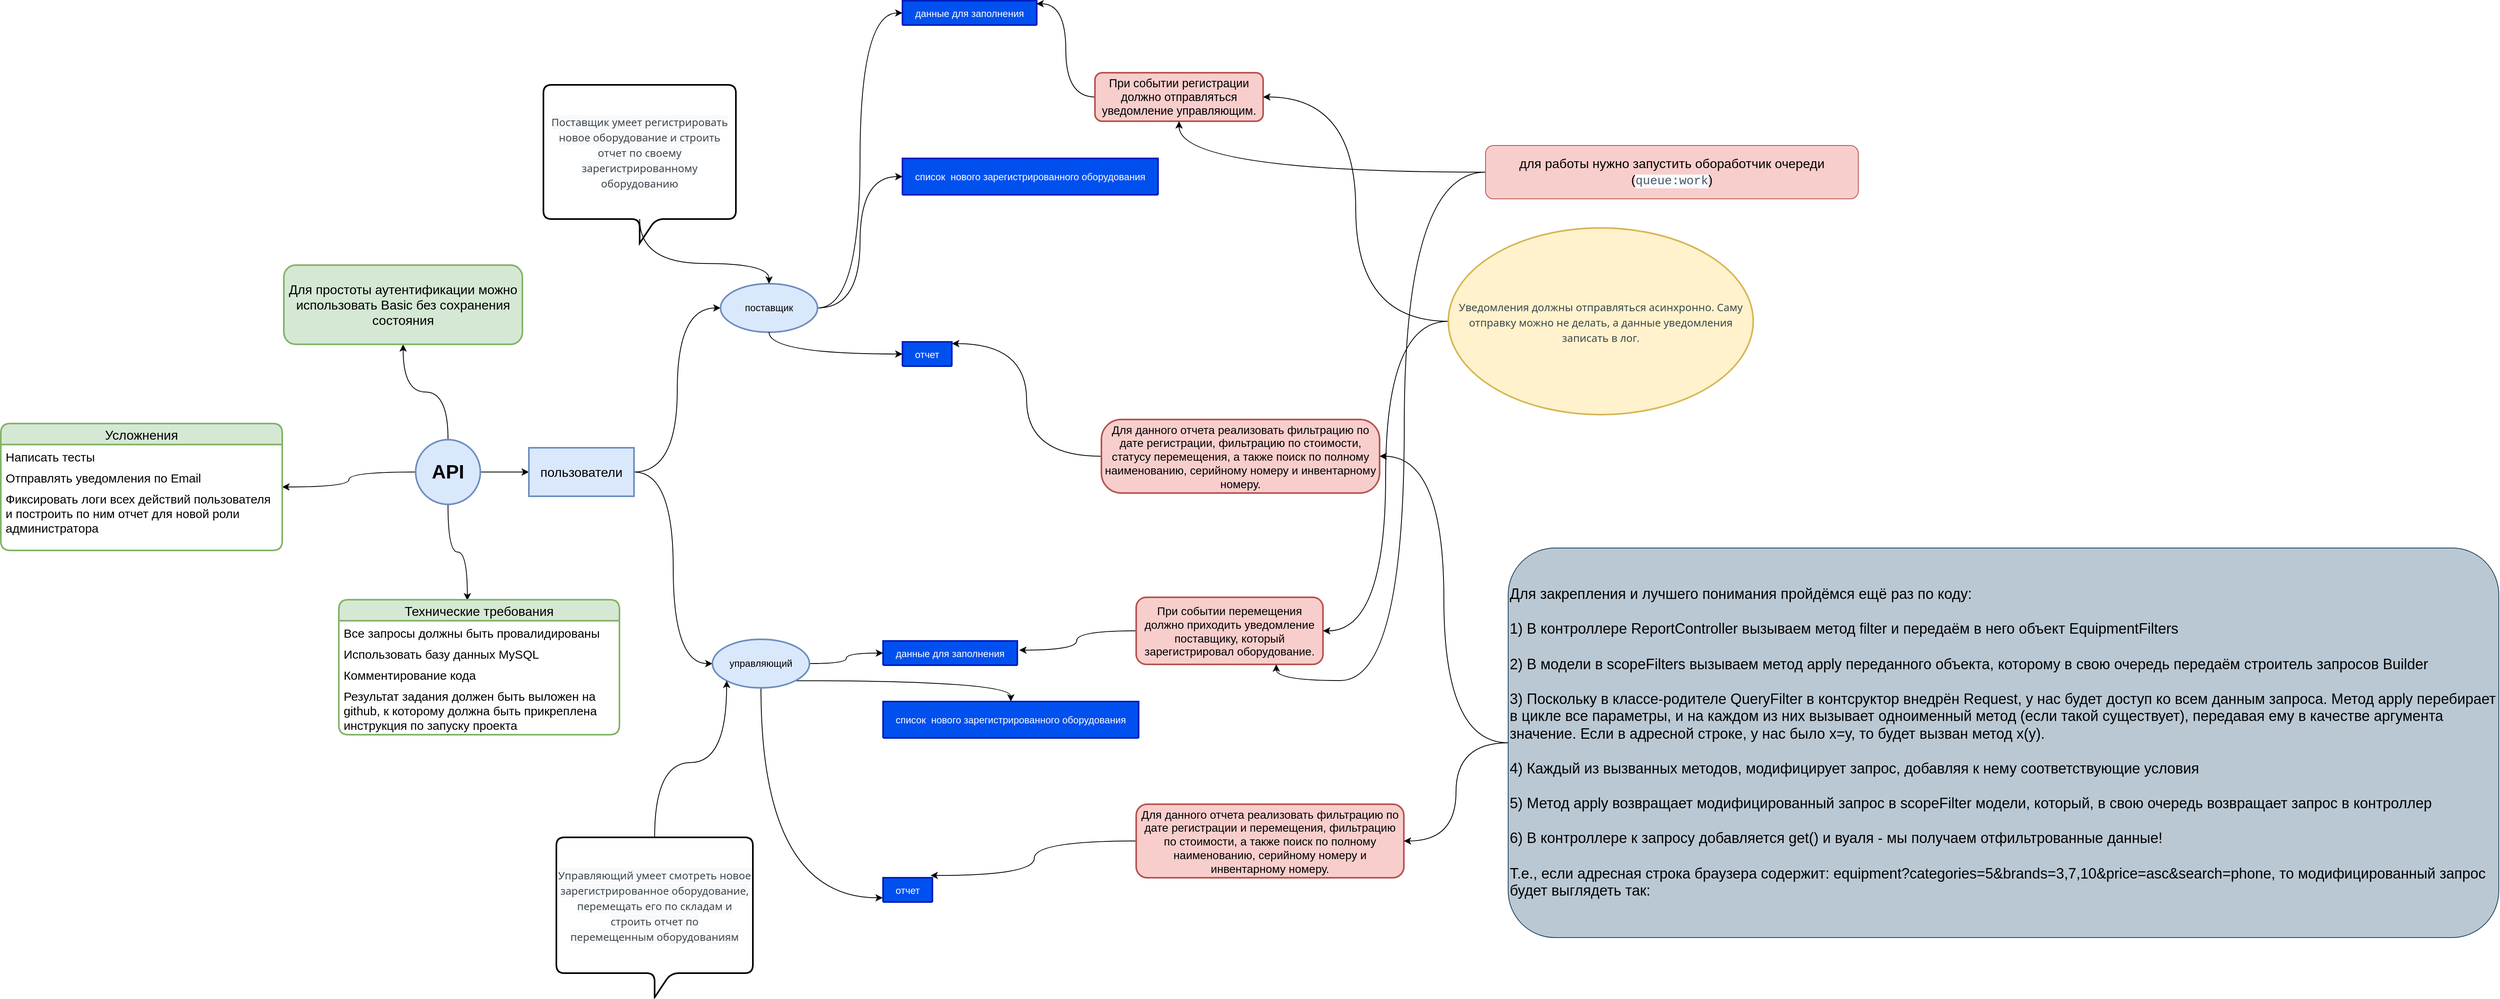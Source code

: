<mxfile version="15.0.6" type="github">
  <diagram id="6a731a19-8d31-9384-78a2-239565b7b9f0" name="Page-1">
    <mxGraphModel dx="1262" dy="926" grid="0" gridSize="10" guides="1" tooltips="1" connect="1" arrows="1" fold="1" page="0" pageScale="1" pageWidth="1169" pageHeight="827" background="none" math="0" shadow="0">
      <root>
        <mxCell id="0" />
        <mxCell id="1" parent="0" />
        <mxCell id="dYOBeLBx3Amch_ermyEQ-1635" value="отчет" style="swimlane;fontStyle=0;childLayout=stackLayout;horizontal=1;startSize=30;horizontalStack=0;resizeParent=1;resizeParentMax=0;resizeLast=0;collapsible=1;marginBottom=0;strokeWidth=2;glass=0;shadow=0;rounded=1;fillColor=#0050ef;strokeColor=#001DBC;comic=0;treeMoving=0;treeFolding=0;spacing=2;verticalAlign=middle;align=center;fontFamily=Helvetica;fontColor=#ffffff;" parent="1" vertex="1" collapsed="1">
          <mxGeometry x="992" y="159" width="61" height="30" as="geometry">
            <mxRectangle x="992" y="159" width="190" height="210" as="alternateBounds" />
          </mxGeometry>
        </mxCell>
        <mxCell id="dYOBeLBx3Amch_ermyEQ-1636" value="Полное наименование" style="text;strokeColor=none;fillColor=none;align=left;verticalAlign=top;spacingLeft=4;spacingRight=4;overflow=hidden;rotatable=0;points=[[0,0.5],[1,0.5]];portConstraint=eastwest;" parent="dYOBeLBx3Amch_ermyEQ-1635" vertex="1">
          <mxGeometry y="30" width="61" height="26" as="geometry" />
        </mxCell>
        <mxCell id="dYOBeLBx3Amch_ermyEQ-1637" value="Стоимость" style="text;strokeColor=none;fillColor=none;align=left;verticalAlign=middle;spacingLeft=4;spacingRight=4;overflow=hidden;rotatable=0;points=[[0,0.5],[1,0.5]];portConstraint=eastwest;" parent="dYOBeLBx3Amch_ermyEQ-1635" vertex="1">
          <mxGeometry y="56" width="61" height="26" as="geometry" />
        </mxCell>
        <mxCell id="dYOBeLBx3Amch_ermyEQ-1638" value="Серийный номер" style="text;strokeColor=none;fillColor=none;align=left;verticalAlign=middle;spacingLeft=4;spacingRight=4;overflow=hidden;rotatable=0;points=[[0,0.5],[1,0.5]];portConstraint=eastwest;" parent="dYOBeLBx3Amch_ermyEQ-1635" vertex="1">
          <mxGeometry y="82" width="61" height="32" as="geometry" />
        </mxCell>
        <mxCell id="dYOBeLBx3Amch_ermyEQ-1639" value="Инвентарный номер" style="text;strokeColor=none;fillColor=none;align=left;verticalAlign=top;spacingLeft=4;spacingRight=4;overflow=hidden;rotatable=0;points=[[0,0.5],[1,0.5]];portConstraint=eastwest;" parent="dYOBeLBx3Amch_ermyEQ-1635" vertex="1">
          <mxGeometry y="114" width="61" height="32" as="geometry" />
        </mxCell>
        <mxCell id="dYOBeLBx3Amch_ermyEQ-1640" value="Дата регистрации" style="text;strokeColor=none;fillColor=none;align=left;verticalAlign=top;spacingLeft=4;spacingRight=4;overflow=hidden;rotatable=0;points=[[0,0.5],[1,0.5]];portConstraint=eastwest;" parent="dYOBeLBx3Amch_ermyEQ-1635" vertex="1">
          <mxGeometry y="146" width="61" height="32" as="geometry" />
        </mxCell>
        <mxCell id="dYOBeLBx3Amch_ermyEQ-1642" value="Статус перемещения" style="text;strokeColor=none;fillColor=none;align=left;verticalAlign=top;spacingLeft=4;spacingRight=4;overflow=hidden;rotatable=0;points=[[0,0.5],[1,0.5]];portConstraint=eastwest;" parent="dYOBeLBx3Amch_ermyEQ-1635" vertex="1">
          <mxGeometry y="178" width="61" height="32" as="geometry" />
        </mxCell>
        <mxCell id="dYOBeLBx3Amch_ermyEQ-1557" value="" style="edgeStyle=orthogonalEdgeStyle;rounded=0;orthogonalLoop=1;jettySize=auto;html=1;" parent="1" source="dYOBeLBx3Amch_ermyEQ-1542" target="dYOBeLBx3Amch_ermyEQ-1556" edge="1">
          <mxGeometry relative="1" as="geometry" />
        </mxCell>
        <mxCell id="dYOBeLBx3Amch_ermyEQ-1665" style="edgeStyle=orthogonalEdgeStyle;curved=1;rounded=0;orthogonalLoop=1;jettySize=auto;html=1;fontFamily=Helvetica;fontSize=16;entryX=0.458;entryY=0.005;entryDx=0;entryDy=0;entryPerimeter=0;" parent="1" source="dYOBeLBx3Amch_ermyEQ-1542" target="dYOBeLBx3Amch_ermyEQ-1667" edge="1">
          <mxGeometry relative="1" as="geometry">
            <mxPoint x="430" y="442" as="targetPoint" />
          </mxGeometry>
        </mxCell>
        <mxCell id="dYOBeLBx3Amch_ermyEQ-1678" style="edgeStyle=orthogonalEdgeStyle;curved=1;rounded=0;orthogonalLoop=1;jettySize=auto;html=1;fontFamily=Helvetica;fontSize=15;" parent="1" source="dYOBeLBx3Amch_ermyEQ-1542" target="dYOBeLBx3Amch_ermyEQ-1673" edge="1">
          <mxGeometry relative="1" as="geometry" />
        </mxCell>
        <mxCell id="dYOBeLBx3Amch_ermyEQ-1680" style="edgeStyle=orthogonalEdgeStyle;curved=1;rounded=0;orthogonalLoop=1;jettySize=auto;html=1;fontFamily=Helvetica;fontSize=16;" parent="1" source="dYOBeLBx3Amch_ermyEQ-1542" target="dYOBeLBx3Amch_ermyEQ-1679" edge="1">
          <mxGeometry relative="1" as="geometry" />
        </mxCell>
        <mxCell id="dYOBeLBx3Amch_ermyEQ-1542" value="&lt;b&gt;&lt;font style=&quot;font-size: 24px&quot;&gt;API&lt;/font&gt;&lt;/b&gt;" style="ellipse;whiteSpace=wrap;html=1;aspect=fixed;strokeWidth=2;perimeterSpacing=1;fillColor=#dae8fc;strokeColor=#6c8ebf;" parent="1" vertex="1">
          <mxGeometry x="390" y="280" width="80" height="80" as="geometry" />
        </mxCell>
        <mxCell id="dYOBeLBx3Amch_ermyEQ-1567" style="edgeStyle=orthogonalEdgeStyle;rounded=0;orthogonalLoop=1;jettySize=auto;html=1;entryX=0;entryY=0.5;entryDx=0;entryDy=0;curved=1;" parent="1" source="dYOBeLBx3Amch_ermyEQ-1556" target="dYOBeLBx3Amch_ermyEQ-1566" edge="1">
          <mxGeometry relative="1" as="geometry" />
        </mxCell>
        <mxCell id="dYOBeLBx3Amch_ermyEQ-1573" style="edgeStyle=orthogonalEdgeStyle;curved=1;rounded=0;orthogonalLoop=1;jettySize=auto;html=1;entryX=0;entryY=0.5;entryDx=0;entryDy=0;" parent="1" source="dYOBeLBx3Amch_ermyEQ-1556" target="dYOBeLBx3Amch_ermyEQ-1562" edge="1">
          <mxGeometry relative="1" as="geometry" />
        </mxCell>
        <mxCell id="dYOBeLBx3Amch_ermyEQ-1556" value="&lt;font style=&quot;font-size: 16px;&quot;&gt;пользователи&lt;/font&gt;" style="whiteSpace=wrap;html=1;strokeColor=#6c8ebf;strokeWidth=2;fillColor=#dae8fc;fontSize=16;" parent="1" vertex="1">
          <mxGeometry x="530" y="290" width="130" height="60" as="geometry" />
        </mxCell>
        <mxCell id="dYOBeLBx3Amch_ermyEQ-1580" style="edgeStyle=orthogonalEdgeStyle;curved=1;rounded=0;orthogonalLoop=1;jettySize=auto;html=1;entryX=0;entryY=0.5;entryDx=0;entryDy=0;" parent="1" source="dYOBeLBx3Amch_ermyEQ-1562" target="dYOBeLBx3Amch_ermyEQ-1578" edge="1">
          <mxGeometry relative="1" as="geometry" />
        </mxCell>
        <mxCell id="dYOBeLBx3Amch_ermyEQ-1622" style="edgeStyle=orthogonalEdgeStyle;curved=1;rounded=0;orthogonalLoop=1;jettySize=auto;html=1;entryX=0;entryY=0.5;entryDx=0;entryDy=0;fontFamily=Helvetica;" parent="1" source="dYOBeLBx3Amch_ermyEQ-1562" target="dYOBeLBx3Amch_ermyEQ-1625" edge="1">
          <mxGeometry relative="1" as="geometry">
            <mxPoint x="957" y="191.0" as="targetPoint" />
          </mxGeometry>
        </mxCell>
        <mxCell id="dYOBeLBx3Amch_ermyEQ-1562" value="поставщик" style="ellipse;whiteSpace=wrap;html=1;strokeColor=#6c8ebf;strokeWidth=2;fillColor=#dae8fc;" parent="1" vertex="1">
          <mxGeometry x="767" y="87" width="120" height="60" as="geometry" />
        </mxCell>
        <mxCell id="dYOBeLBx3Amch_ermyEQ-1651" style="edgeStyle=orthogonalEdgeStyle;curved=1;rounded=0;orthogonalLoop=1;jettySize=auto;html=1;entryX=0;entryY=0.5;entryDx=0;entryDy=0;fontFamily=Helvetica;fontSize=14;" parent="1" source="dYOBeLBx3Amch_ermyEQ-1566" target="dYOBeLBx3Amch_ermyEQ-1646" edge="1">
          <mxGeometry relative="1" as="geometry" />
        </mxCell>
        <mxCell id="dYOBeLBx3Amch_ermyEQ-1661" style="edgeStyle=orthogonalEdgeStyle;curved=1;rounded=0;orthogonalLoop=1;jettySize=auto;html=1;entryX=-0.006;entryY=0.827;entryDx=0;entryDy=0;entryPerimeter=0;fontFamily=Helvetica;fontSize=14;exitX=0.5;exitY=1;exitDx=0;exitDy=0;" parent="1" source="dYOBeLBx3Amch_ermyEQ-1566" target="dYOBeLBx3Amch_ermyEQ-1657" edge="1">
          <mxGeometry relative="1" as="geometry" />
        </mxCell>
        <mxCell id="5Uzj15upSsl0uFou40D1-7" style="edgeStyle=orthogonalEdgeStyle;rounded=0;orthogonalLoop=1;jettySize=auto;html=1;exitX=1;exitY=1;exitDx=0;exitDy=0;curved=1;" parent="1" source="dYOBeLBx3Amch_ermyEQ-1566" target="5Uzj15upSsl0uFou40D1-4" edge="1">
          <mxGeometry relative="1" as="geometry" />
        </mxCell>
        <mxCell id="dYOBeLBx3Amch_ermyEQ-1566" value="управляющий" style="ellipse;whiteSpace=wrap;html=1;strokeColor=#6c8ebf;strokeWidth=2;fillColor=#dae8fc;" parent="1" vertex="1">
          <mxGeometry x="757" y="527" width="120" height="60" as="geometry" />
        </mxCell>
        <mxCell id="dYOBeLBx3Amch_ermyEQ-1576" value="данные для заполнения" style="swimlane;fontStyle=0;childLayout=stackLayout;horizontal=1;startSize=30;horizontalStack=0;resizeParent=1;resizeParentMax=0;resizeLast=0;collapsible=1;marginBottom=0;strokeWidth=2;glass=0;shadow=0;rounded=1;fillColor=#0050ef;strokeColor=#001DBC;comic=0;treeMoving=0;treeFolding=0;spacing=2;verticalAlign=middle;align=center;fontFamily=Helvetica;fontColor=#ffffff;" parent="1" vertex="1" collapsed="1">
          <mxGeometry x="992" y="-263" width="166" height="30" as="geometry">
            <mxRectangle x="992" y="-263" width="190" height="146" as="alternateBounds" />
          </mxGeometry>
        </mxCell>
        <mxCell id="dYOBeLBx3Amch_ermyEQ-1577" value="Полное наименование" style="text;strokeColor=none;fillColor=none;align=left;verticalAlign=top;spacingLeft=4;spacingRight=4;overflow=hidden;rotatable=0;points=[[0,0.5],[1,0.5]];portConstraint=eastwest;" parent="dYOBeLBx3Amch_ermyEQ-1576" vertex="1">
          <mxGeometry y="30" width="166" height="26" as="geometry" />
        </mxCell>
        <mxCell id="dYOBeLBx3Amch_ermyEQ-1578" value="Стоимость" style="text;strokeColor=none;fillColor=none;align=left;verticalAlign=middle;spacingLeft=4;spacingRight=4;overflow=hidden;rotatable=0;points=[[0,0.5],[1,0.5]];portConstraint=eastwest;" parent="dYOBeLBx3Amch_ermyEQ-1576" vertex="1">
          <mxGeometry y="56" width="166" height="26" as="geometry" />
        </mxCell>
        <mxCell id="dYOBeLBx3Amch_ermyEQ-1579" value="Серийный номер" style="text;strokeColor=none;fillColor=none;align=left;verticalAlign=middle;spacingLeft=4;spacingRight=4;overflow=hidden;rotatable=0;points=[[0,0.5],[1,0.5]];portConstraint=eastwest;" parent="dYOBeLBx3Amch_ermyEQ-1576" vertex="1">
          <mxGeometry y="82" width="166" height="32" as="geometry" />
        </mxCell>
        <mxCell id="dYOBeLBx3Amch_ermyEQ-1612" value="Инвентарный номер" style="text;strokeColor=none;fillColor=none;align=left;verticalAlign=top;spacingLeft=4;spacingRight=4;overflow=hidden;rotatable=0;points=[[0,0.5],[1,0.5]];portConstraint=eastwest;" parent="dYOBeLBx3Amch_ermyEQ-1576" vertex="1">
          <mxGeometry y="114" width="166" height="32" as="geometry" />
        </mxCell>
        <mxCell id="dYOBeLBx3Amch_ermyEQ-1620" style="edgeStyle=orthogonalEdgeStyle;curved=1;rounded=0;orthogonalLoop=1;jettySize=auto;html=1;fontFamily=Helvetica;entryX=0.998;entryY=0.12;entryDx=0;entryDy=0;entryPerimeter=0;" parent="1" source="dYOBeLBx3Amch_ermyEQ-1619" target="dYOBeLBx3Amch_ermyEQ-1576" edge="1">
          <mxGeometry relative="1" as="geometry">
            <mxPoint x="1138" y="70" as="targetPoint" />
          </mxGeometry>
        </mxCell>
        <mxCell id="dYOBeLBx3Amch_ermyEQ-1619" value="&lt;p&gt;&lt;span style=&quot;font-size: 14.3px&quot;&gt;При событии регистрации должно отправляться уведомление управляющим.&lt;/span&gt;&lt;/p&gt;" style="whiteSpace=wrap;html=1;rounded=1;shadow=0;glass=0;comic=0;fontFamily=Helvetica;strokeWidth=2;align=center;verticalAlign=middle;strokeColor=#b85450;fillColor=#f8cecc;" parent="1" vertex="1">
          <mxGeometry x="1230" y="-174" width="208" height="60" as="geometry" />
        </mxCell>
        <mxCell id="dYOBeLBx3Amch_ermyEQ-1623" value="список  нового зарегистрированного оборудования" style="swimlane;fontStyle=0;childLayout=stackLayout;horizontal=1;startSize=45;horizontalStack=0;resizeParent=1;resizeParentMax=0;resizeLast=0;collapsible=1;marginBottom=0;strokeWidth=2;glass=0;shadow=0;rounded=1;fillColor=#0050ef;strokeColor=#001DBC;comic=0;treeMoving=0;treeFolding=0;spacing=2;verticalAlign=middle;align=center;fontFamily=Helvetica;whiteSpace=wrap;fontColor=#ffffff;" parent="1" vertex="1" collapsed="1">
          <mxGeometry x="992" y="-68" width="316" height="45" as="geometry">
            <mxRectangle x="992" y="-68" width="234" height="193" as="alternateBounds" />
          </mxGeometry>
        </mxCell>
        <mxCell id="dYOBeLBx3Amch_ermyEQ-1624" value="Полное наименование" style="text;strokeColor=none;fillColor=none;align=left;verticalAlign=top;spacingLeft=4;spacingRight=4;overflow=hidden;rotatable=0;points=[[0,0.5],[1,0.5]];portConstraint=eastwest;" parent="dYOBeLBx3Amch_ermyEQ-1623" vertex="1">
          <mxGeometry y="45" width="316" height="26" as="geometry" />
        </mxCell>
        <mxCell id="dYOBeLBx3Amch_ermyEQ-1625" value="Стоимость" style="text;strokeColor=none;fillColor=none;align=left;verticalAlign=middle;spacingLeft=4;spacingRight=4;overflow=hidden;rotatable=0;points=[[0,0.5],[1,0.5]];portConstraint=eastwest;" parent="dYOBeLBx3Amch_ermyEQ-1623" vertex="1">
          <mxGeometry y="71" width="316" height="26" as="geometry" />
        </mxCell>
        <mxCell id="dYOBeLBx3Amch_ermyEQ-1626" value="Серийный номер" style="text;strokeColor=none;fillColor=none;align=left;verticalAlign=middle;spacingLeft=4;spacingRight=4;overflow=hidden;rotatable=0;points=[[0,0.5],[1,0.5]];portConstraint=eastwest;" parent="dYOBeLBx3Amch_ermyEQ-1623" vertex="1">
          <mxGeometry y="97" width="316" height="32" as="geometry" />
        </mxCell>
        <mxCell id="dYOBeLBx3Amch_ermyEQ-1627" value="Инвентарный номер" style="text;strokeColor=none;fillColor=none;align=left;verticalAlign=top;spacingLeft=4;spacingRight=4;overflow=hidden;rotatable=0;points=[[0,0.5],[1,0.5]];portConstraint=eastwest;" parent="dYOBeLBx3Amch_ermyEQ-1623" vertex="1">
          <mxGeometry y="129" width="316" height="32" as="geometry" />
        </mxCell>
        <mxCell id="dYOBeLBx3Amch_ermyEQ-1629" value="Дата регистрации" style="text;strokeColor=none;fillColor=none;align=left;verticalAlign=top;spacingLeft=4;spacingRight=4;overflow=hidden;rotatable=0;points=[[0,0.5],[1,0.5]];portConstraint=eastwest;" parent="dYOBeLBx3Amch_ermyEQ-1623" vertex="1">
          <mxGeometry y="161" width="316" height="32" as="geometry" />
        </mxCell>
        <mxCell id="dYOBeLBx3Amch_ermyEQ-1641" style="edgeStyle=orthogonalEdgeStyle;curved=1;rounded=0;orthogonalLoop=1;jettySize=auto;html=1;fontFamily=Helvetica;fontSize=14;exitX=0.5;exitY=1;exitDx=0;exitDy=0;entryX=0;entryY=0.5;entryDx=0;entryDy=0;" parent="1" source="dYOBeLBx3Amch_ermyEQ-1562" target="dYOBeLBx3Amch_ermyEQ-1638" edge="1">
          <mxGeometry relative="1" as="geometry">
            <mxPoint x="1149.0" y="347" as="sourcePoint" />
          </mxGeometry>
        </mxCell>
        <mxCell id="dYOBeLBx3Amch_ermyEQ-1644" style="edgeStyle=orthogonalEdgeStyle;curved=1;rounded=0;orthogonalLoop=1;jettySize=auto;html=1;entryX=1.004;entryY=0.071;entryDx=0;entryDy=0;entryPerimeter=0;fontFamily=Helvetica;fontSize=14;" parent="1" source="dYOBeLBx3Amch_ermyEQ-1643" target="dYOBeLBx3Amch_ermyEQ-1635" edge="1">
          <mxGeometry relative="1" as="geometry" />
        </mxCell>
        <mxCell id="dYOBeLBx3Amch_ermyEQ-1643" value="Для данного отчета реализовать фильтрацию по дате регистрации, фильтрацию по стоимости, статусу перемещения, а также поиск по полному наименованию, серийному номеру и инвентарному номеру." style="whiteSpace=wrap;html=1;rounded=1;shadow=0;glass=0;comic=0;fontFamily=Helvetica;fontSize=14;strokeWidth=2;fillColor=#f8cecc;align=center;verticalAlign=middle;strokeColor=#b85450;arcSize=27;" parent="1" vertex="1">
          <mxGeometry x="1238" y="255" width="344" height="91" as="geometry" />
        </mxCell>
        <mxCell id="dYOBeLBx3Amch_ermyEQ-1646" value="данные для заполнения" style="swimlane;fontStyle=0;childLayout=stackLayout;horizontal=1;startSize=30;horizontalStack=0;resizeParent=1;resizeParentMax=0;resizeLast=0;collapsible=1;marginBottom=0;strokeWidth=2;glass=0;shadow=0;rounded=1;fillColor=#0050ef;strokeColor=#001DBC;comic=0;treeMoving=0;treeFolding=0;spacing=2;verticalAlign=middle;align=center;fontFamily=Helvetica;fontColor=#ffffff;" parent="1" vertex="1" collapsed="1">
          <mxGeometry x="968" y="529" width="166" height="30" as="geometry">
            <mxRectangle x="968" y="529" width="190" height="56" as="alternateBounds" />
          </mxGeometry>
        </mxCell>
        <mxCell id="dYOBeLBx3Amch_ermyEQ-1647" value="Склад" style="text;strokeColor=none;fillColor=none;align=left;verticalAlign=top;spacingLeft=4;spacingRight=4;overflow=hidden;rotatable=0;points=[[0,0.5],[1,0.5]];portConstraint=eastwest;" parent="dYOBeLBx3Amch_ermyEQ-1646" vertex="1">
          <mxGeometry y="30" width="166" height="26" as="geometry" />
        </mxCell>
        <mxCell id="dYOBeLBx3Amch_ermyEQ-1653" value="" style="edgeStyle=orthogonalEdgeStyle;curved=1;rounded=0;orthogonalLoop=1;jettySize=auto;html=1;fontFamily=Helvetica;fontSize=14;entryX=1.014;entryY=0.379;entryDx=0;entryDy=0;entryPerimeter=0;" parent="1" source="dYOBeLBx3Amch_ermyEQ-1652" target="dYOBeLBx3Amch_ermyEQ-1646" edge="1">
          <mxGeometry relative="1" as="geometry" />
        </mxCell>
        <mxCell id="dYOBeLBx3Amch_ermyEQ-1652" value="При событии перемещения должно приходить уведомление поставщику, который зарегистрировал оборудование." style="whiteSpace=wrap;html=1;rounded=1;shadow=0;glass=0;comic=0;fontFamily=Helvetica;fontSize=14;strokeWidth=2;fillColor=#f8cecc;align=center;verticalAlign=middle;strokeColor=#b85450;" parent="1" vertex="1">
          <mxGeometry x="1281" y="475" width="231" height="83" as="geometry" />
        </mxCell>
        <mxCell id="dYOBeLBx3Amch_ermyEQ-1654" value="отчет" style="swimlane;fontStyle=0;childLayout=stackLayout;horizontal=1;startSize=30;horizontalStack=0;resizeParent=1;resizeParentMax=0;resizeLast=0;collapsible=1;marginBottom=0;strokeWidth=2;glass=0;shadow=0;rounded=1;fillColor=#0050ef;strokeColor=#001DBC;comic=0;treeMoving=0;treeFolding=0;spacing=2;verticalAlign=middle;align=center;fontFamily=Helvetica;fontColor=#ffffff;" parent="1" vertex="1" collapsed="1">
          <mxGeometry x="968" y="822" width="61" height="30" as="geometry">
            <mxRectangle x="968" y="822" width="190" height="210" as="alternateBounds" />
          </mxGeometry>
        </mxCell>
        <mxCell id="dYOBeLBx3Amch_ermyEQ-1655" value="Полное наименование" style="text;strokeColor=none;fillColor=none;align=left;verticalAlign=top;spacingLeft=4;spacingRight=4;overflow=hidden;rotatable=0;points=[[0,0.5],[1,0.5]];portConstraint=eastwest;" parent="dYOBeLBx3Amch_ermyEQ-1654" vertex="1">
          <mxGeometry y="30" width="61" height="26" as="geometry" />
        </mxCell>
        <mxCell id="dYOBeLBx3Amch_ermyEQ-1656" value="Стоимость" style="text;strokeColor=none;fillColor=none;align=left;verticalAlign=middle;spacingLeft=4;spacingRight=4;overflow=hidden;rotatable=0;points=[[0,0.5],[1,0.5]];portConstraint=eastwest;" parent="dYOBeLBx3Amch_ermyEQ-1654" vertex="1">
          <mxGeometry y="56" width="61" height="26" as="geometry" />
        </mxCell>
        <mxCell id="dYOBeLBx3Amch_ermyEQ-1657" value="Серийный номер" style="text;strokeColor=none;fillColor=none;align=left;verticalAlign=middle;spacingLeft=4;spacingRight=4;overflow=hidden;rotatable=0;points=[[0,0.5],[1,0.5]];portConstraint=eastwest;" parent="dYOBeLBx3Amch_ermyEQ-1654" vertex="1">
          <mxGeometry y="82" width="61" height="32" as="geometry" />
        </mxCell>
        <mxCell id="dYOBeLBx3Amch_ermyEQ-1658" value="Инвентарный номер" style="text;strokeColor=none;fillColor=none;align=left;verticalAlign=top;spacingLeft=4;spacingRight=4;overflow=hidden;rotatable=0;points=[[0,0.5],[1,0.5]];portConstraint=eastwest;" parent="dYOBeLBx3Amch_ermyEQ-1654" vertex="1">
          <mxGeometry y="114" width="61" height="32" as="geometry" />
        </mxCell>
        <mxCell id="dYOBeLBx3Amch_ermyEQ-1659" value="Дата регистрации" style="text;strokeColor=none;fillColor=none;align=left;verticalAlign=top;spacingLeft=4;spacingRight=4;overflow=hidden;rotatable=0;points=[[0,0.5],[1,0.5]];portConstraint=eastwest;" parent="dYOBeLBx3Amch_ermyEQ-1654" vertex="1">
          <mxGeometry y="146" width="61" height="32" as="geometry" />
        </mxCell>
        <mxCell id="dYOBeLBx3Amch_ermyEQ-1660" value="Статус перемещения" style="text;strokeColor=none;fillColor=none;align=left;verticalAlign=top;spacingLeft=4;spacingRight=4;overflow=hidden;rotatable=0;points=[[0,0.5],[1,0.5]];portConstraint=eastwest;" parent="dYOBeLBx3Amch_ermyEQ-1654" vertex="1">
          <mxGeometry y="178" width="61" height="32" as="geometry" />
        </mxCell>
        <mxCell id="dYOBeLBx3Amch_ermyEQ-1663" style="edgeStyle=orthogonalEdgeStyle;curved=1;rounded=0;orthogonalLoop=1;jettySize=auto;html=1;entryX=0.963;entryY=-0.094;entryDx=0;entryDy=0;entryPerimeter=0;fontFamily=Helvetica;fontSize=14;" parent="1" source="dYOBeLBx3Amch_ermyEQ-1662" target="dYOBeLBx3Amch_ermyEQ-1658" edge="1">
          <mxGeometry relative="1" as="geometry" />
        </mxCell>
        <mxCell id="dYOBeLBx3Amch_ermyEQ-1662" value="Для данного отчета реализовать фильтрацию по дате регистрации и перемещения, фильтрацию по стоимости, а также поиск по полному наименованию, серийному номеру и инвентарному номеру.&lt;br&gt;" style="whiteSpace=wrap;html=1;rounded=1;shadow=0;glass=0;comic=0;fontFamily=Helvetica;fontSize=14;strokeWidth=2;fillColor=#f8cecc;align=center;verticalAlign=middle;strokeColor=#b85450;" parent="1" vertex="1">
          <mxGeometry x="1281" y="731" width="331" height="91" as="geometry" />
        </mxCell>
        <mxCell id="dYOBeLBx3Amch_ermyEQ-1667" value="Технические требования" style="swimlane;fontStyle=0;childLayout=stackLayout;horizontal=1;startSize=26;horizontalStack=0;resizeParent=1;resizeParentMax=0;resizeLast=0;collapsible=1;marginBottom=0;rounded=1;shadow=0;glass=0;comic=0;fontFamily=Helvetica;fontSize=16;strokeWidth=2;fillColor=#d5e8d4;align=center;verticalAlign=middle;html=0;strokeColor=#82b366;" parent="1" vertex="1">
          <mxGeometry x="295" y="478" width="347" height="167" as="geometry" />
        </mxCell>
        <mxCell id="dYOBeLBx3Amch_ermyEQ-1668" value="Все запросы должны быть провалидированы" style="text;strokeColor=none;fillColor=none;align=left;verticalAlign=top;spacingLeft=4;spacingRight=4;overflow=hidden;rotatable=0;points=[[0,0.5],[1,0.5]];portConstraint=eastwest;fontSize=15;" parent="dYOBeLBx3Amch_ermyEQ-1667" vertex="1">
          <mxGeometry y="26" width="347" height="26" as="geometry" />
        </mxCell>
        <mxCell id="dYOBeLBx3Amch_ermyEQ-1669" value="Использовать базу данных MySQL" style="text;strokeColor=none;fillColor=none;align=left;verticalAlign=top;spacingLeft=4;spacingRight=4;overflow=hidden;rotatable=0;points=[[0,0.5],[1,0.5]];portConstraint=eastwest;fontSize=15;" parent="dYOBeLBx3Amch_ermyEQ-1667" vertex="1">
          <mxGeometry y="52" width="347" height="26" as="geometry" />
        </mxCell>
        <mxCell id="dYOBeLBx3Amch_ermyEQ-1670" value="Комментирование кода" style="text;strokeColor=none;fillColor=none;align=left;verticalAlign=top;spacingLeft=4;spacingRight=4;overflow=hidden;rotatable=0;points=[[0,0.5],[1,0.5]];portConstraint=eastwest;fontSize=15;" parent="dYOBeLBx3Amch_ermyEQ-1667" vertex="1">
          <mxGeometry y="78" width="347" height="26" as="geometry" />
        </mxCell>
        <mxCell id="dYOBeLBx3Amch_ermyEQ-1671" value="Результат задания должен быть выложен на github, к которому должна быть прикреплена инструкция по запуску проекта" style="text;strokeColor=none;fillColor=none;align=left;verticalAlign=top;spacingLeft=4;spacingRight=4;overflow=hidden;rotatable=0;points=[[0,0.5],[1,0.5]];portConstraint=eastwest;fontSize=15;whiteSpace=wrap;" parent="dYOBeLBx3Amch_ermyEQ-1667" vertex="1">
          <mxGeometry y="104" width="347" height="63" as="geometry" />
        </mxCell>
        <mxCell id="dYOBeLBx3Amch_ermyEQ-1673" value="Усложнения" style="swimlane;fontStyle=0;childLayout=stackLayout;horizontal=1;startSize=26;horizontalStack=0;resizeParent=1;resizeParentMax=0;resizeLast=0;collapsible=1;marginBottom=0;rounded=1;shadow=0;glass=0;comic=0;fontFamily=Helvetica;fontSize=16;strokeWidth=2;fillColor=#d5e8d4;align=center;verticalAlign=middle;html=0;strokeColor=#82b366;" parent="1" vertex="1">
          <mxGeometry x="-123" y="260" width="348" height="157" as="geometry" />
        </mxCell>
        <mxCell id="dYOBeLBx3Amch_ermyEQ-1674" value="Написать тесты" style="text;strokeColor=none;fillColor=none;align=left;verticalAlign=top;spacingLeft=4;spacingRight=4;overflow=hidden;rotatable=0;points=[[0,0.5],[1,0.5]];portConstraint=eastwest;fontSize=15;" parent="dYOBeLBx3Amch_ermyEQ-1673" vertex="1">
          <mxGeometry y="26" width="348" height="26" as="geometry" />
        </mxCell>
        <mxCell id="dYOBeLBx3Amch_ermyEQ-1675" value="Отправлять уведомления по Email" style="text;strokeColor=none;fillColor=none;align=left;verticalAlign=top;spacingLeft=4;spacingRight=4;overflow=hidden;rotatable=0;points=[[0,0.5],[1,0.5]];portConstraint=eastwest;fontSize=15;" parent="dYOBeLBx3Amch_ermyEQ-1673" vertex="1">
          <mxGeometry y="52" width="348" height="26" as="geometry" />
        </mxCell>
        <mxCell id="dYOBeLBx3Amch_ermyEQ-1676" value="Фиксировать логи всех действий пользователя и построить по ним отчет для новой роли администратора" style="text;strokeColor=none;fillColor=none;align=left;verticalAlign=top;spacingLeft=4;spacingRight=4;overflow=hidden;rotatable=0;points=[[0,0.5],[1,0.5]];portConstraint=eastwest;fontSize=15;whiteSpace=wrap;" parent="dYOBeLBx3Amch_ermyEQ-1673" vertex="1">
          <mxGeometry y="78" width="348" height="79" as="geometry" />
        </mxCell>
        <mxCell id="dYOBeLBx3Amch_ermyEQ-1679" value="Для простоты аутентификации можно использовать Basic без сохранения состояния" style="rounded=1;whiteSpace=wrap;html=1;shadow=0;glass=0;comic=0;fontFamily=Helvetica;fontSize=16;strokeWidth=2;fillColor=#d5e8d4;align=center;verticalAlign=middle;strokeColor=#82b366;" parent="1" vertex="1">
          <mxGeometry x="227" y="64" width="295" height="98" as="geometry" />
        </mxCell>
        <mxCell id="dYOBeLBx3Amch_ermyEQ-1682" style="edgeStyle=orthogonalEdgeStyle;curved=1;rounded=0;orthogonalLoop=1;jettySize=auto;html=1;fontFamily=Helvetica;fontSize=16;entryX=0;entryY=1;entryDx=0;entryDy=0;" parent="1" source="dYOBeLBx3Amch_ermyEQ-1681" target="dYOBeLBx3Amch_ermyEQ-1566" edge="1">
          <mxGeometry relative="1" as="geometry">
            <mxPoint x="780" y="570" as="targetPoint" />
          </mxGeometry>
        </mxCell>
        <mxCell id="dYOBeLBx3Amch_ermyEQ-1681" value="&lt;meta charset=&quot;utf-8&quot;&gt;&lt;span style=&quot;color: rgb(61, 71, 77); font-family: avenir, &amp;quot;avenir next&amp;quot;, &amp;quot;segoe ui&amp;quot;, helvetica, arial, sans-serif; font-size: 13px; font-style: normal; font-weight: 400; letter-spacing: normal; text-indent: 0px; text-transform: none; word-spacing: 0px; background-color: rgb(247, 249, 250); display: inline; float: none;&quot;&gt;Управляющий умеет смотреть новое зарегистрированное оборудование, перемещать его по складам и строить отчет по&lt;/span&gt;&lt;br style=&quot;margin: 0px; padding: 0px; box-sizing: border-box; background-repeat: no-repeat; font-size: 13px; color: rgb(61, 71, 77); font-family: avenir, &amp;quot;avenir next&amp;quot;, &amp;quot;segoe ui&amp;quot;, helvetica, arial, sans-serif; font-style: normal; font-weight: 400; letter-spacing: normal; text-indent: 0px; text-transform: none; word-spacing: 0px;&quot;&gt;&lt;span style=&quot;color: rgb(61, 71, 77); font-family: avenir, &amp;quot;avenir next&amp;quot;, &amp;quot;segoe ui&amp;quot;, helvetica, arial, sans-serif; font-size: 13px; font-style: normal; font-weight: 400; letter-spacing: normal; text-indent: 0px; text-transform: none; word-spacing: 0px; background-color: rgb(247, 249, 250); display: inline; float: none;&quot;&gt;перемещенным оборудованиям&lt;/span&gt;" style="shape=callout;whiteSpace=wrap;html=1;perimeter=calloutPerimeter;rounded=1;shadow=0;glass=0;comic=0;fontFamily=Helvetica;fontSize=16;strokeWidth=2;fillColor=none;gradientColor=#ffffff;align=center;verticalAlign=middle;" parent="1" vertex="1">
          <mxGeometry x="564" y="772" width="243" height="198" as="geometry" />
        </mxCell>
        <mxCell id="dYOBeLBx3Amch_ermyEQ-1684" style="edgeStyle=orthogonalEdgeStyle;curved=1;rounded=0;orthogonalLoop=1;jettySize=auto;html=1;fontFamily=Helvetica;fontSize=16;" parent="1" source="dYOBeLBx3Amch_ermyEQ-1683" target="dYOBeLBx3Amch_ermyEQ-1562" edge="1">
          <mxGeometry relative="1" as="geometry" />
        </mxCell>
        <mxCell id="dYOBeLBx3Amch_ermyEQ-1683" value="&lt;meta charset=&quot;utf-8&quot;&gt;&lt;span style=&quot;color: rgb(61, 71, 77); font-family: avenir, &amp;quot;avenir next&amp;quot;, &amp;quot;segoe ui&amp;quot;, helvetica, arial, sans-serif; font-size: 13px; font-style: normal; font-weight: 400; letter-spacing: normal; text-indent: 0px; text-transform: none; word-spacing: 0px; background-color: rgb(247, 249, 250); display: inline; float: none;&quot;&gt;Поставщик умеет регистрировать новое оборудование и строить отчет по своему зарегистрированному оборудованию&lt;/span&gt;" style="shape=callout;whiteSpace=wrap;html=1;perimeter=calloutPerimeter;rounded=1;shadow=0;glass=0;comic=0;fontFamily=Helvetica;fontSize=16;strokeWidth=2;fillColor=none;gradientColor=#ffffff;align=center;verticalAlign=middle;" parent="1" vertex="1">
          <mxGeometry x="548" y="-159" width="238" height="196" as="geometry" />
        </mxCell>
        <mxCell id="dYOBeLBx3Amch_ermyEQ-1687" style="edgeStyle=orthogonalEdgeStyle;curved=1;rounded=0;orthogonalLoop=1;jettySize=auto;html=1;entryX=1;entryY=0.5;entryDx=0;entryDy=0;fontFamily=Helvetica;fontSize=16;" parent="1" source="dYOBeLBx3Amch_ermyEQ-1685" target="dYOBeLBx3Amch_ermyEQ-1619" edge="1">
          <mxGeometry relative="1" as="geometry" />
        </mxCell>
        <mxCell id="dYOBeLBx3Amch_ermyEQ-1688" style="edgeStyle=orthogonalEdgeStyle;curved=1;rounded=0;orthogonalLoop=1;jettySize=auto;html=1;entryX=1;entryY=0.5;entryDx=0;entryDy=0;fontFamily=Helvetica;fontSize=16;" parent="1" source="dYOBeLBx3Amch_ermyEQ-1685" target="dYOBeLBx3Amch_ermyEQ-1652" edge="1">
          <mxGeometry relative="1" as="geometry" />
        </mxCell>
        <mxCell id="dYOBeLBx3Amch_ermyEQ-1685" value="&lt;font color=&quot;#3d474d&quot; face=&quot;avenir, avenir next, segoe ui, helvetica, arial, sans-serif&quot;&gt;&lt;span style=&quot;font-size: 13px&quot;&gt;Уведомления должны отправляться асинхронно. Саму отправку можно не делать, а данные уведомления записать в лог.&lt;/span&gt;&lt;/font&gt;" style="ellipse;whiteSpace=wrap;html=1;rounded=1;shadow=0;glass=0;comic=0;fontFamily=Helvetica;fontSize=16;strokeWidth=2;align=center;verticalAlign=middle;strokeColor=#d6b656;fillColor=#fff2cc;" parent="1" vertex="1">
          <mxGeometry x="1667" y="18" width="377" height="231" as="geometry" />
        </mxCell>
        <mxCell id="jSiPEcOqjLlTZkOQV3_P-4" style="edgeStyle=orthogonalEdgeStyle;rounded=0;orthogonalLoop=1;jettySize=auto;html=1;entryX=1;entryY=0.5;entryDx=0;entryDy=0;exitX=0;exitY=0.5;exitDx=0;exitDy=0;curved=1;" parent="1" source="jSiPEcOqjLlTZkOQV3_P-3" target="dYOBeLBx3Amch_ermyEQ-1643" edge="1">
          <mxGeometry relative="1" as="geometry" />
        </mxCell>
        <mxCell id="jSiPEcOqjLlTZkOQV3_P-5" style="edgeStyle=orthogonalEdgeStyle;rounded=0;orthogonalLoop=1;jettySize=auto;html=1;curved=1;" parent="1" source="jSiPEcOqjLlTZkOQV3_P-3" target="dYOBeLBx3Amch_ermyEQ-1662" edge="1">
          <mxGeometry relative="1" as="geometry" />
        </mxCell>
        <mxCell id="jSiPEcOqjLlTZkOQV3_P-3" value="&lt;font style=&quot;font-size: 18px&quot;&gt;Для закрепления и лучшего понимания пройдёмся ещё раз по коду: &lt;br&gt;&lt;br&gt;1) В контроллере ReportController вызываем метод filter и передаём в него объект EquipmentFilters &lt;br&gt;&lt;br&gt;2) В модели в scopeFilters вызываем метод apply переданного объекта, которому в свою очередь передаём строитель запросов Builder &lt;br&gt;&lt;br&gt;3) Поскольку в классе-родителе QueryFilter в контсруктор внедрён Request, у нас будет доступ ко всем данным запроса. Метод apply перебирает в цикле все параметры, и на каждом из них вызывает одноименный метод (если такой существует), передавая ему в качестве аргумента значение. Если в адресной строке, у нас было x=y, то будет вызван метод x(y). &lt;br&gt;&lt;br&gt;4) Каждый из вызванных методов, модифицирует запрос, добавляя к нему соответствующие условия &lt;br&gt;&lt;br&gt;5) Метод apply возвращает модифицированный запрос в scopeFilter модели, который, в свою очередь возвращает запрос в контроллер &lt;br&gt;&lt;br&gt;6) В контроллере к запросу добавляется get() и вуаля - мы получаем отфильтрованные данные! &lt;br&gt;&lt;br&gt;Т.е., если адресная строка браузера содержит: equipment?categories=5&amp;amp;brands=3,7,10&amp;amp;price=asc&amp;amp;search=phone, то модифицированный запрос будет выглядеть так:&lt;/font&gt;" style="rounded=1;whiteSpace=wrap;html=1;align=left;fillColor=#bac8d3;strokeColor=#23445d;arcSize=12;" parent="1" vertex="1">
          <mxGeometry x="1741" y="414" width="1225" height="482" as="geometry" />
        </mxCell>
        <mxCell id="5Uzj15upSsl0uFou40D1-1" value="список  нового зарегистрированного оборудования" style="swimlane;fontStyle=0;childLayout=stackLayout;horizontal=1;startSize=45;horizontalStack=0;resizeParent=1;resizeParentMax=0;resizeLast=0;collapsible=1;marginBottom=0;strokeWidth=2;glass=0;shadow=0;rounded=1;fillColor=#0050ef;strokeColor=#001DBC;comic=0;treeMoving=0;treeFolding=0;spacing=2;verticalAlign=middle;align=center;fontFamily=Helvetica;whiteSpace=wrap;fontColor=#ffffff;" parent="1" vertex="1" collapsed="1">
          <mxGeometry x="968" y="604" width="316" height="45" as="geometry">
            <mxRectangle x="968" y="604" width="234" height="193" as="alternateBounds" />
          </mxGeometry>
        </mxCell>
        <mxCell id="5Uzj15upSsl0uFou40D1-2" value="Полное наименование" style="text;strokeColor=none;fillColor=none;align=left;verticalAlign=top;spacingLeft=4;spacingRight=4;overflow=hidden;rotatable=0;points=[[0,0.5],[1,0.5]];portConstraint=eastwest;" parent="5Uzj15upSsl0uFou40D1-1" vertex="1">
          <mxGeometry y="45" width="316" height="26" as="geometry" />
        </mxCell>
        <mxCell id="5Uzj15upSsl0uFou40D1-3" value="Стоимость" style="text;strokeColor=none;fillColor=none;align=left;verticalAlign=middle;spacingLeft=4;spacingRight=4;overflow=hidden;rotatable=0;points=[[0,0.5],[1,0.5]];portConstraint=eastwest;" parent="5Uzj15upSsl0uFou40D1-1" vertex="1">
          <mxGeometry y="71" width="316" height="26" as="geometry" />
        </mxCell>
        <mxCell id="5Uzj15upSsl0uFou40D1-4" value="Серийный номер" style="text;strokeColor=none;fillColor=none;align=left;verticalAlign=middle;spacingLeft=4;spacingRight=4;overflow=hidden;rotatable=0;points=[[0,0.5],[1,0.5]];portConstraint=eastwest;" parent="5Uzj15upSsl0uFou40D1-1" vertex="1">
          <mxGeometry y="97" width="316" height="32" as="geometry" />
        </mxCell>
        <mxCell id="5Uzj15upSsl0uFou40D1-5" value="Инвентарный номер" style="text;strokeColor=none;fillColor=none;align=left;verticalAlign=top;spacingLeft=4;spacingRight=4;overflow=hidden;rotatable=0;points=[[0,0.5],[1,0.5]];portConstraint=eastwest;" parent="5Uzj15upSsl0uFou40D1-1" vertex="1">
          <mxGeometry y="129" width="316" height="32" as="geometry" />
        </mxCell>
        <mxCell id="5Uzj15upSsl0uFou40D1-6" value="Дата регистрации" style="text;strokeColor=none;fillColor=none;align=left;verticalAlign=top;spacingLeft=4;spacingRight=4;overflow=hidden;rotatable=0;points=[[0,0.5],[1,0.5]];portConstraint=eastwest;" parent="5Uzj15upSsl0uFou40D1-1" vertex="1">
          <mxGeometry y="161" width="316" height="32" as="geometry" />
        </mxCell>
        <mxCell id="fNgwi0u0sl8mcDas2pCh-2" style="edgeStyle=orthogonalEdgeStyle;rounded=0;orthogonalLoop=1;jettySize=auto;html=1;curved=1;" parent="1" source="fNgwi0u0sl8mcDas2pCh-1" target="dYOBeLBx3Amch_ermyEQ-1619" edge="1">
          <mxGeometry relative="1" as="geometry" />
        </mxCell>
        <mxCell id="fNgwi0u0sl8mcDas2pCh-5" style="edgeStyle=orthogonalEdgeStyle;rounded=0;orthogonalLoop=1;jettySize=auto;html=1;exitX=0;exitY=0.5;exitDx=0;exitDy=0;entryX=0.75;entryY=1;entryDx=0;entryDy=0;curved=1;" parent="1" source="fNgwi0u0sl8mcDas2pCh-1" target="dYOBeLBx3Amch_ermyEQ-1652" edge="1">
          <mxGeometry relative="1" as="geometry" />
        </mxCell>
        <mxCell id="fNgwi0u0sl8mcDas2pCh-1" value="&lt;font size=&quot;3&quot;&gt;для работы нужно запустить обоработчик очереди (&lt;/font&gt;&lt;span style=&quot;background-color: rgb(249 , 250 , 252) ; font-family: &amp;#34;roboto mono&amp;#34; , &amp;#34;menlo&amp;#34; , &amp;#34;monaco&amp;#34; , &amp;#34;consolas&amp;#34; , &amp;#34;courier new&amp;#34; , monospace ; font-size: 15px ; font-style: inherit ; font-weight: inherit ; color: rgb(71 , 86 , 105)&quot;&gt;queue:work&lt;/span&gt;&lt;font size=&quot;3&quot;&gt;)&lt;/font&gt;" style="rounded=1;whiteSpace=wrap;html=1;fillColor=#f8cecc;strokeColor=#b85450;" parent="1" vertex="1">
          <mxGeometry x="1713" y="-84" width="461" height="66" as="geometry" />
        </mxCell>
      </root>
    </mxGraphModel>
  </diagram>
</mxfile>
